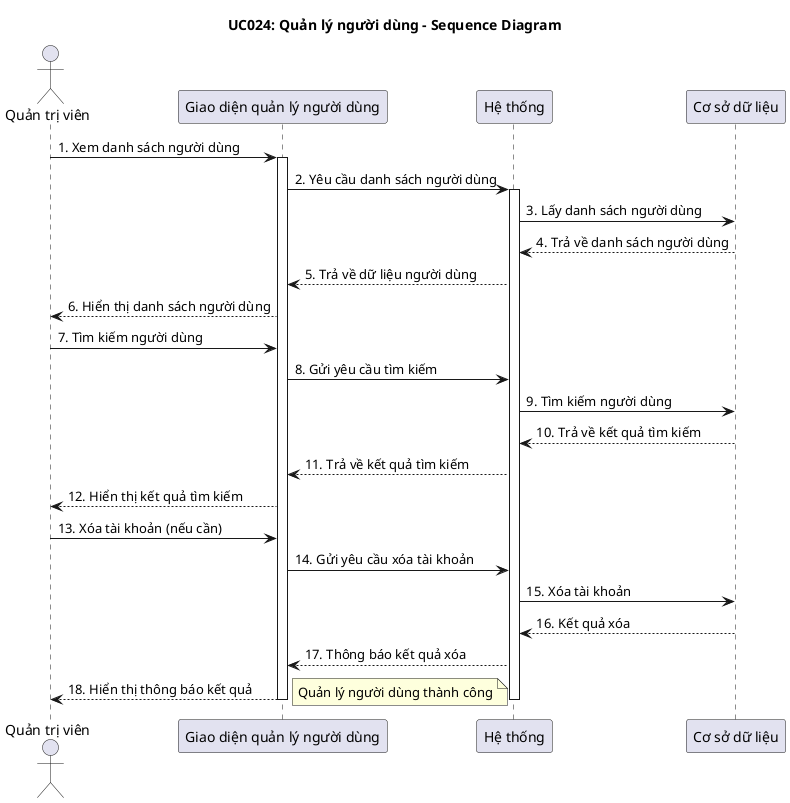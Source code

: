 @startuml UC024_UserManagement_Sequence_Diagram
 title UC024: Quản lý người dùng - Sequence Diagram

actor "Quản trị viên" as Admin
participant "Giao diện quản lý người dùng" as UI
participant "Hệ thống" as System
participant "Cơ sở dữ liệu" as DB

Admin -> UI: 1. Xem danh sách người dùng
activate UI
UI -> System: 2. Yêu cầu danh sách người dùng
activate System
System -> DB: 3. Lấy danh sách người dùng
DB --> System: 4. Trả về danh sách người dùng
System --> UI: 5. Trả về dữ liệu người dùng
UI --> Admin: 6. Hiển thị danh sách người dùng

Admin -> UI: 7. Tìm kiếm người dùng
UI -> System: 8. Gửi yêu cầu tìm kiếm
System -> DB: 9. Tìm kiếm người dùng
DB --> System: 10. Trả về kết quả tìm kiếm
System --> UI: 11. Trả về kết quả tìm kiếm
UI --> Admin: 12. Hiển thị kết quả tìm kiếm

Admin -> UI: 13. Xóa tài khoản (nếu cần)
UI -> System: 14. Gửi yêu cầu xóa tài khoản
System -> DB: 15. Xóa tài khoản
DB --> System: 16. Kết quả xóa
System --> UI: 17. Thông báo kết quả xóa
UI --> Admin: 18. Hiển thị thông báo kết quả
note right: Quản lý người dùng thành công

deactivate DB
deactivate System
deactivate UI

@enduml 
